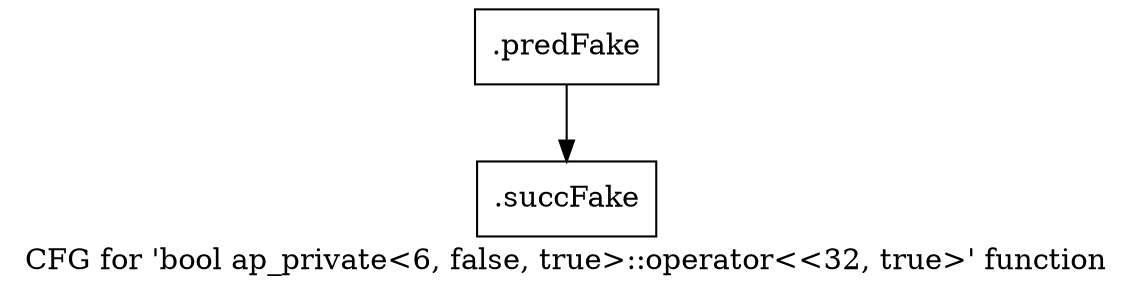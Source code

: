 digraph "CFG for 'bool ap_private\<6, false, true\>::operator\<\<32, true\>' function" {
	label="CFG for 'bool ap_private\<6, false, true\>::operator\<\<32, true\>' function";

	Node0x5ed2ad0 [shape=record,filename="",linenumber="",label="{.predFake}"];
	Node0x5ed2ad0 -> Node0x62eb9a0[ callList="" memoryops="" filename="/mnt/xilinx/Vitis_HLS/2021.2/include/etc/ap_private.h" execusionnum="0"];
	Node0x62eb9a0 [shape=record,filename="/mnt/xilinx/Vitis_HLS/2021.2/include/etc/ap_private.h",linenumber="2773",label="{.succFake}"];
}
